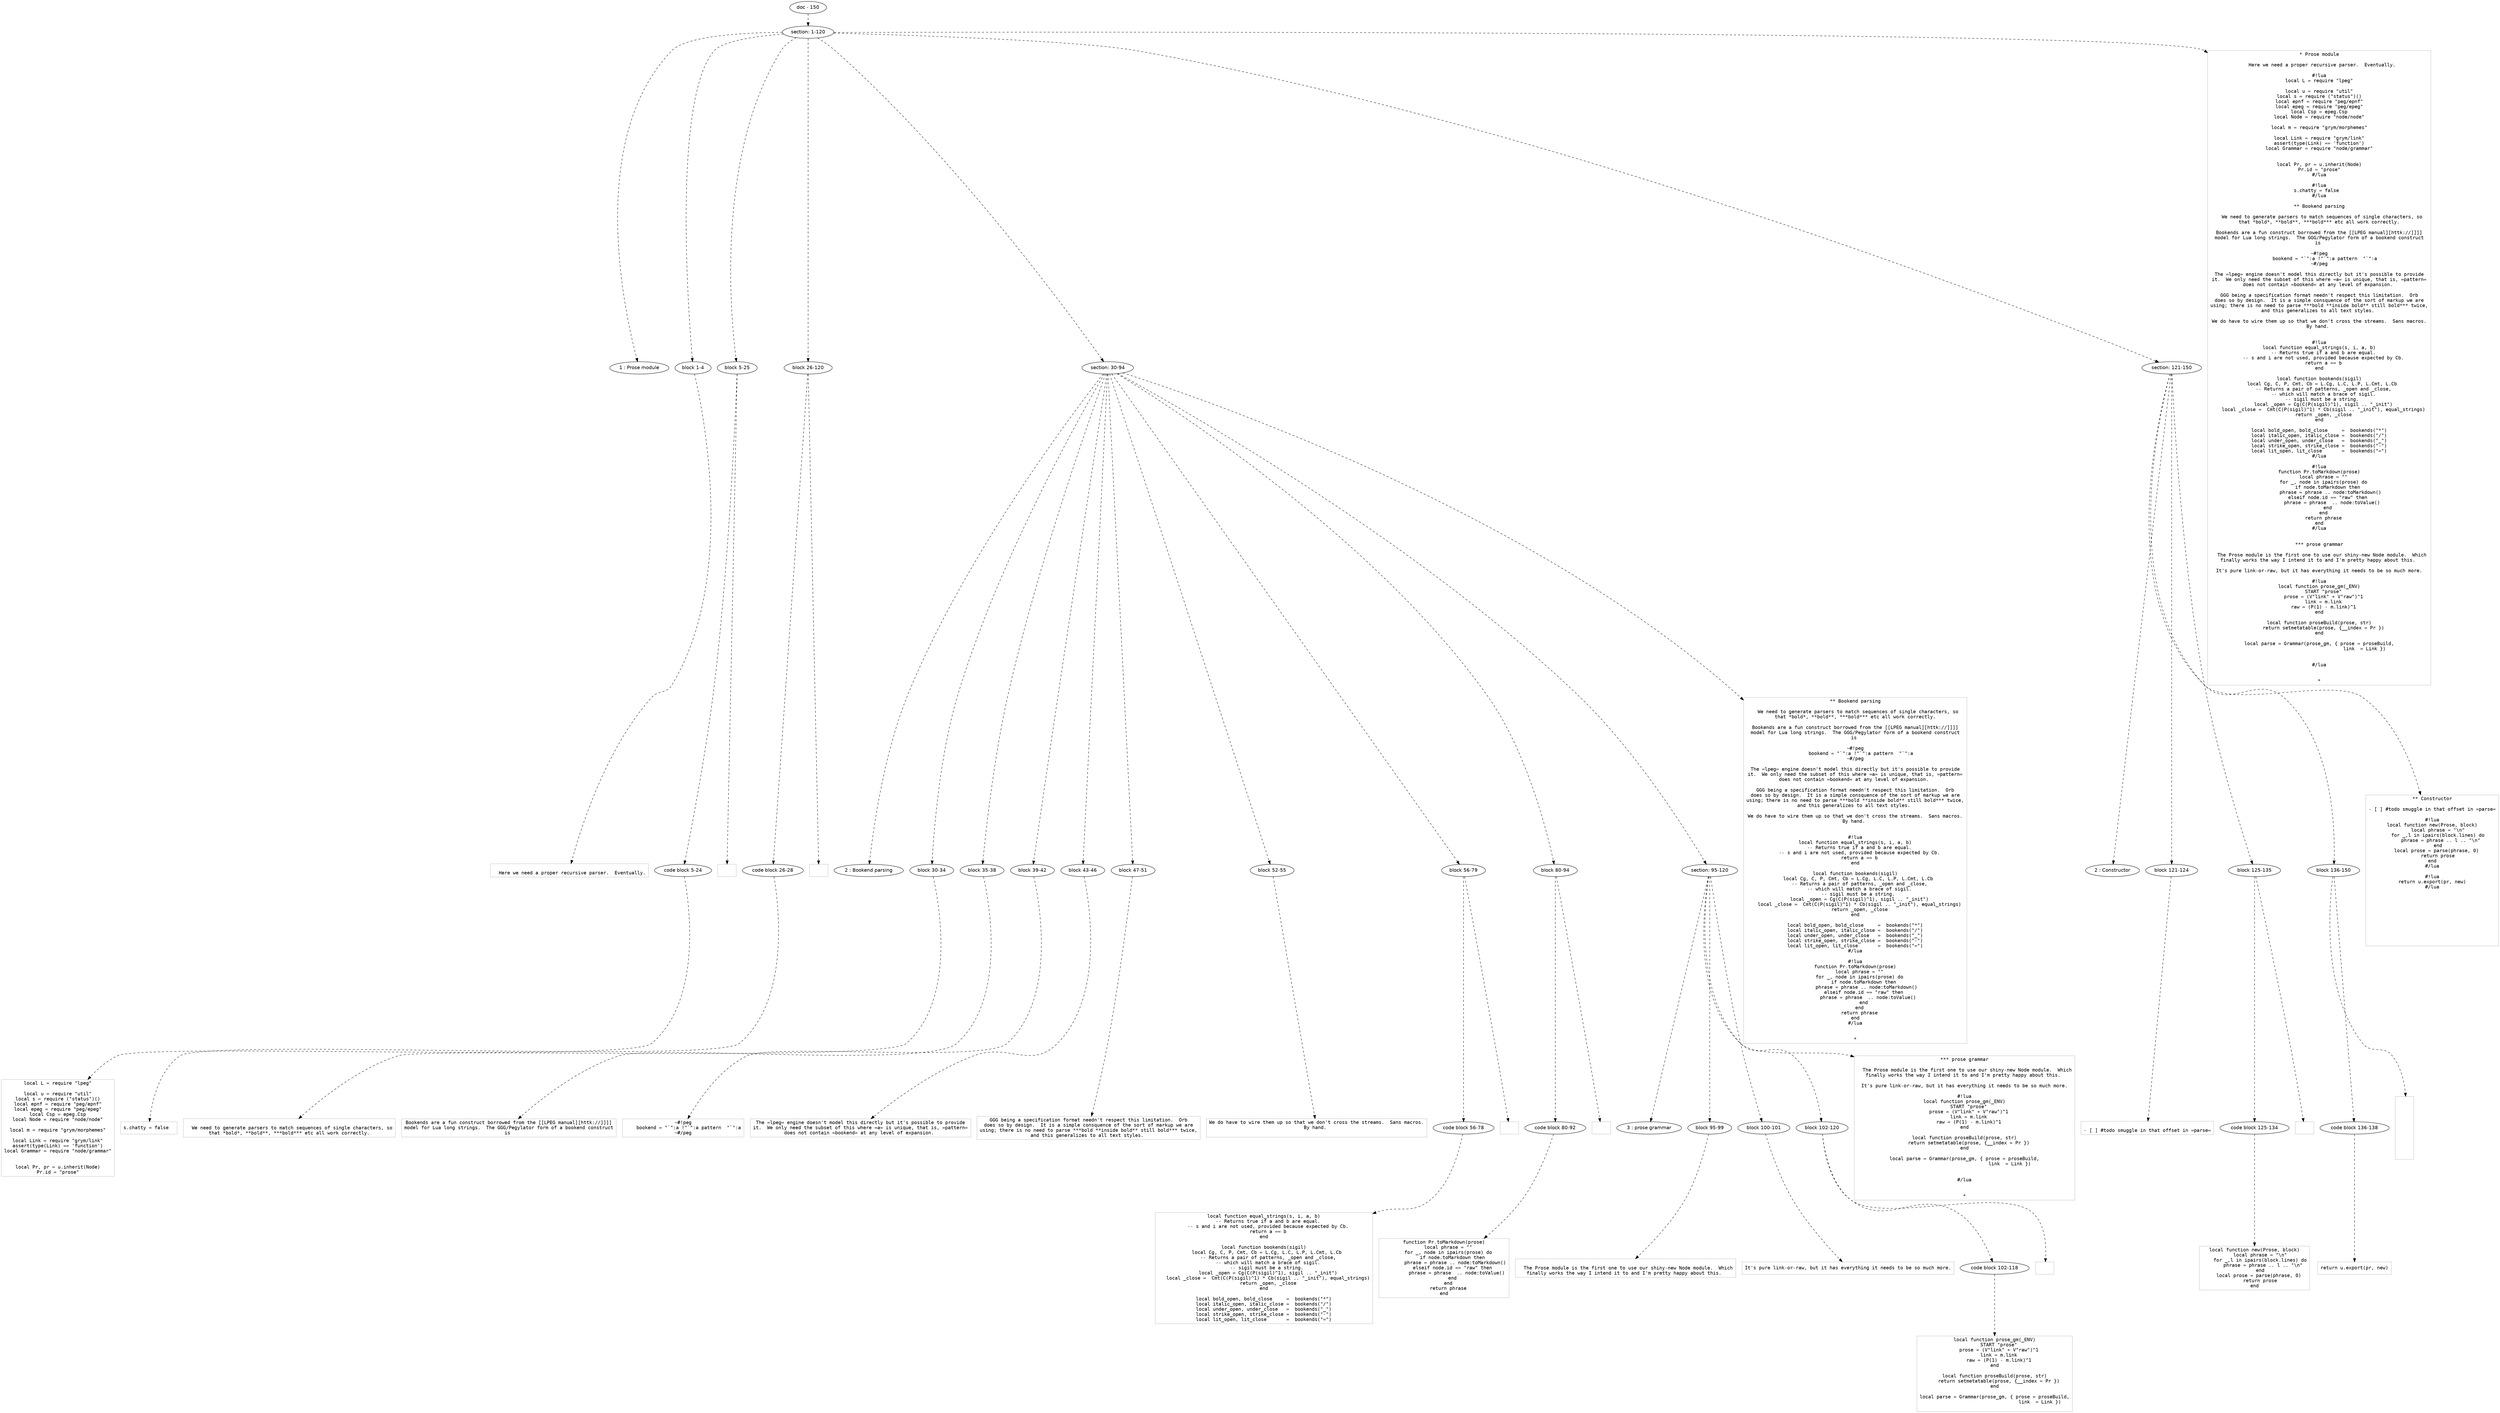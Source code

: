 digraph hierarchy {

node [fontname=Helvetica]
edge [style=dashed]

doc_0 [label="doc - 150"]


doc_0 -> { section_1}
{rank=same; section_1}

section_1 [label="section: 1-120"]


section_1 -> { header_2 block_3 block_4 block_5 section_6 section_7}
{rank=same; header_2 block_3 block_4 block_5 section_6 section_7}

header_2 [label="1 : Prose module"]

block_3 [label="block 1-4"]

block_4 [label="block 5-25"]

block_5 [label="block 26-120"]

section_6 [label="section: 30-94"]

section_7 [label="section: 121-150"]


block_3 -> leaf_8
leaf_8  [color=Gray,shape=rectangle,fontname=Inconsolata,label="
  Here we need a proper recursive parser.  Eventually.
"]
block_4 -> { codeblock_9}
{rank=same; codeblock_9}

codeblock_9 [label="code block 5-24"]


codeblock_9 -> leaf_10
leaf_10  [color=Gray,shape=rectangle,fontname=Inconsolata,label="local L = require \"lpeg\"

local u = require \"util\"
local s = require (\"status\")()
local epnf = require \"peg/epnf\"
local epeg = require \"peg/epeg\"
local Csp = epeg.Csp
local Node = require \"node/node\"

local m = require \"grym/morphemes\"

local Link = require \"grym/link\"
assert(type(Link) == 'function')
local Grammar = require \"node/grammar\"


local Pr, pr = u.inherit(Node)
Pr.id = \"prose\""]
block_4 -> leaf_11
leaf_11  [color=Gray,shape=rectangle,fontname=Inconsolata,label=""]
block_5 -> { codeblock_12}
{rank=same; codeblock_12}

codeblock_12 [label="code block 26-28"]


codeblock_12 -> leaf_13
leaf_13  [color=Gray,shape=rectangle,fontname=Inconsolata,label="s.chatty = false  "]
block_5 -> leaf_14
leaf_14  [color=Gray,shape=rectangle,fontname=Inconsolata,label=""]
section_6 -> { header_15 block_16 block_17 block_18 block_19 block_20 block_21 block_22 block_23 section_24}
{rank=same; header_15 block_16 block_17 block_18 block_19 block_20 block_21 block_22 block_23 section_24}

header_15 [label="2 : Bookend parsing"]

block_16 [label="block 30-34"]

block_17 [label="block 35-38"]

block_18 [label="block 39-42"]

block_19 [label="block 43-46"]

block_20 [label="block 47-51"]

block_21 [label="block 52-55"]

block_22 [label="block 56-79"]

block_23 [label="block 80-94"]

section_24 [label="section: 95-120"]


block_16 -> leaf_25
leaf_25  [color=Gray,shape=rectangle,fontname=Inconsolata,label="
  We need to generate parsers to match sequences of single characters, so
that *bold*, **bold**, ***bold*** etc all work correctly.
"]
block_17 -> leaf_26
leaf_26  [color=Gray,shape=rectangle,fontname=Inconsolata,label="Bookends are a fun construct borrowed from the [[LPEG manual][httk://]]]]
model for Lua long strings.  The GGG/Pegylator form of a bookend construct
is 
"]
block_18 -> leaf_27
leaf_27  [color=Gray,shape=rectangle,fontname=Inconsolata,label="~#!peg
    bookend = \"`\":a !\"`\":a pattern  \"`\":a
~#/peg
"]
block_19 -> leaf_28
leaf_28  [color=Gray,shape=rectangle,fontname=Inconsolata,label="The =lpeg= engine doesn't model this directly but it's possible to provide
it.  We only need the subset of this where =a= is unique, that is, =pattern=
does not contain =bookend= at any level of expansion. 
"]
block_20 -> leaf_29
leaf_29  [color=Gray,shape=rectangle,fontname=Inconsolata,label="GGG being a specification format needn't respect this limitation.  Orb
does so by design.  It is a simple consquence of the sort of markup we are
using; there is no need to parse ***bold **inside bold** still bold*** twice,
and this generalizes to all text styles. 
"]
block_21 -> leaf_30
leaf_30  [color=Gray,shape=rectangle,fontname=Inconsolata,label="We do have to wire them up so that we don't cross the streams.  Sans macros.
By hand. 

"]
block_22 -> { codeblock_31}
{rank=same; codeblock_31}

codeblock_31 [label="code block 56-78"]


codeblock_31 -> leaf_32
leaf_32  [color=Gray,shape=rectangle,fontname=Inconsolata,label="local function equal_strings(s, i, a, b)
   -- Returns true if a and b are equal.
   -- s and i are not used, provided because expected by Cb.
   return a == b
end

local function bookends(sigil)
  local Cg, C, P, Cmt, Cb = L.Cg, L.C, L.P, L.Cmt, L.Cb
   -- Returns a pair of patterns, _open and _close,
   -- which will match a brace of sigil.
   -- sigil must be a string. 
   local _open = Cg(C(P(sigil)^1), sigil .. \"_init\")
   local _close =  Cmt(C(P(sigil)^1) * Cb(sigil .. \"_init\"), equal_strings)
   return _open, _close
end

local bold_open, bold_close     =  bookends(\"*\")
local italic_open, italic_close =  bookends(\"/\")
local under_open, under_close   =  bookends(\"_\")
local strike_open, strike_close =  bookends(\"-\")
local lit_open, lit_close       =  bookends(\"=\")"]
block_22 -> leaf_33
leaf_33  [color=Gray,shape=rectangle,fontname=Inconsolata,label=""]
block_23 -> { codeblock_34}
{rank=same; codeblock_34}

codeblock_34 [label="code block 80-92"]


codeblock_34 -> leaf_35
leaf_35  [color=Gray,shape=rectangle,fontname=Inconsolata,label="function Pr.toMarkdown(prose)
   local phrase = \"\"
   for _, node in ipairs(prose) do
      if node.toMarkdown then
        phrase = phrase .. node:toMarkdown()
      elseif node.id == \"raw\" then
         phrase = phrase  .. node:toValue()
      end
   end
   return phrase
end"]
block_23 -> leaf_36
leaf_36  [color=Gray,shape=rectangle,fontname=Inconsolata,label="
"]
section_24 -> { header_37 block_38 block_39 block_40}
{rank=same; header_37 block_38 block_39 block_40}

header_37 [label="3 : prose grammar"]

block_38 [label="block 95-99"]

block_39 [label="block 100-101"]

block_40 [label="block 102-120"]


block_38 -> leaf_41
leaf_41  [color=Gray,shape=rectangle,fontname=Inconsolata,label="
  The Prose module is the first one to use our shiny-new Node module.  Which
finally works the way I intend it to and I'm pretty happy about this. 
"]
block_39 -> leaf_42
leaf_42  [color=Gray,shape=rectangle,fontname=Inconsolata,label="It's pure link-or-raw, but it has everything it needs to be so much more.
"]
block_40 -> { codeblock_43}
{rank=same; codeblock_43}

codeblock_43 [label="code block 102-118"]


codeblock_43 -> leaf_44
leaf_44  [color=Gray,shape=rectangle,fontname=Inconsolata,label="local function prose_gm(_ENV)
   START \"prose\"
   prose = (V\"link\" + V\"raw\")^1
   link = m.link
   raw = (P(1) - m.link)^1
end

local function proseBuild(prose, str)
   return setmetatable(prose, {__index = Pr })
end

local parse = Grammar(prose_gm, { prose = proseBuild,
                                  link  = Link })  

"]
block_40 -> leaf_45
leaf_45  [color=Gray,shape=rectangle,fontname=Inconsolata,label="
"]
section_24 -> leaf_46
leaf_46  [color=Gray,shape=rectangle,fontname=Inconsolata,label="*** prose grammar

  The Prose module is the first one to use our shiny-new Node module.  Which
finally works the way I intend it to and I'm pretty happy about this. 

It's pure link-or-raw, but it has everything it needs to be so much more.

#!lua
local function prose_gm(_ENV)
   START \"prose\"
   prose = (V\"link\" + V\"raw\")^1
   link = m.link
   raw = (P(1) - m.link)^1
end

local function proseBuild(prose, str)
   return setmetatable(prose, {__index = Pr })
end

local parse = Grammar(prose_gm, { prose = proseBuild,
                                  link  = Link })  


#/lua


*"]
section_6 -> leaf_47
leaf_47  [color=Gray,shape=rectangle,fontname=Inconsolata,label="** Bookend parsing

  We need to generate parsers to match sequences of single characters, so
that *bold*, **bold**, ***bold*** etc all work correctly.

Bookends are a fun construct borrowed from the [[LPEG manual][httk://]]]]
model for Lua long strings.  The GGG/Pegylator form of a bookend construct
is 

~#!peg
    bookend = \"`\":a !\"`\":a pattern  \"`\":a
~#/peg

The =lpeg= engine doesn't model this directly but it's possible to provide
it.  We only need the subset of this where =a= is unique, that is, =pattern=
does not contain =bookend= at any level of expansion. 

GGG being a specification format needn't respect this limitation.  Orb
does so by design.  It is a simple consquence of the sort of markup we are
using; there is no need to parse ***bold **inside bold** still bold*** twice,
and this generalizes to all text styles. 

We do have to wire them up so that we don't cross the streams.  Sans macros.
By hand. 


#!lua
local function equal_strings(s, i, a, b)
   -- Returns true if a and b are equal.
   -- s and i are not used, provided because expected by Cb.
   return a == b
end

local function bookends(sigil)
  local Cg, C, P, Cmt, Cb = L.Cg, L.C, L.P, L.Cmt, L.Cb
   -- Returns a pair of patterns, _open and _close,
   -- which will match a brace of sigil.
   -- sigil must be a string. 
   local _open = Cg(C(P(sigil)^1), sigil .. \"_init\")
   local _close =  Cmt(C(P(sigil)^1) * Cb(sigil .. \"_init\"), equal_strings)
   return _open, _close
end

local bold_open, bold_close     =  bookends(\"*\")
local italic_open, italic_close =  bookends(\"/\")
local under_open, under_close   =  bookends(\"_\")
local strike_open, strike_close =  bookends(\"-\")
local lit_open, lit_close       =  bookends(\"=\")
#/lua

#!lua
function Pr.toMarkdown(prose)
   local phrase = \"\"
   for _, node in ipairs(prose) do
      if node.toMarkdown then
        phrase = phrase .. node:toMarkdown()
      elseif node.id == \"raw\" then
         phrase = phrase  .. node:toValue()
      end
   end
   return phrase
end
#/lua


*"]
section_7 -> { header_48 block_49 block_50 block_51}
{rank=same; header_48 block_49 block_50 block_51}

header_48 [label="2 : Constructor"]

block_49 [label="block 121-124"]

block_50 [label="block 125-135"]

block_51 [label="block 136-150"]


block_49 -> leaf_52
leaf_52  [color=Gray,shape=rectangle,fontname=Inconsolata,label="
- [ ] #todo smuggle in that offset in =parse=
"]
block_50 -> { codeblock_53}
{rank=same; codeblock_53}

codeblock_53 [label="code block 125-134"]


codeblock_53 -> leaf_54
leaf_54  [color=Gray,shape=rectangle,fontname=Inconsolata,label="local function new(Prose, block)
    local phrase = \"\\n\"
    for _,l in ipairs(block.lines) do
      phrase = phrase .. l .. \"\\n\"
    end
    local prose = parse(phrase, 0) 
    return prose
end"]
block_50 -> leaf_55
leaf_55  [color=Gray,shape=rectangle,fontname=Inconsolata,label=""]
block_51 -> { codeblock_56}
{rank=same; codeblock_56}

codeblock_56 [label="code block 136-138"]


codeblock_56 -> leaf_57
leaf_57  [color=Gray,shape=rectangle,fontname=Inconsolata,label="return u.export(pr, new)"]
block_51 -> leaf_58
leaf_58  [color=Gray,shape=rectangle,fontname=Inconsolata,label="










"]
section_7 -> leaf_59
leaf_59  [color=Gray,shape=rectangle,fontname=Inconsolata,label="** Constructor

- [ ] #todo smuggle in that offset in =parse=

#!lua
local function new(Prose, block)
    local phrase = \"\\n\"
    for _,l in ipairs(block.lines) do
      phrase = phrase .. l .. \"\\n\"
    end
    local prose = parse(phrase, 0) 
    return prose
end
#/lua

#!lua
return u.export(pr, new)
#/lua










"]
section_1 -> leaf_60
leaf_60  [color=Gray,shape=rectangle,fontname=Inconsolata,label="* Prose module

  Here we need a proper recursive parser.  Eventually.

#!lua
local L = require \"lpeg\"

local u = require \"util\"
local s = require (\"status\")()
local epnf = require \"peg/epnf\"
local epeg = require \"peg/epeg\"
local Csp = epeg.Csp
local Node = require \"node/node\"

local m = require \"grym/morphemes\"

local Link = require \"grym/link\"
assert(type(Link) == 'function')
local Grammar = require \"node/grammar\"


local Pr, pr = u.inherit(Node)
Pr.id = \"prose\"
#/lua

#!lua
s.chatty = false  
#/lua

** Bookend parsing

  We need to generate parsers to match sequences of single characters, so
that *bold*, **bold**, ***bold*** etc all work correctly.

Bookends are a fun construct borrowed from the [[LPEG manual][httk://]]]]
model for Lua long strings.  The GGG/Pegylator form of a bookend construct
is 

~#!peg
    bookend = \"`\":a !\"`\":a pattern  \"`\":a
~#/peg

The =lpeg= engine doesn't model this directly but it's possible to provide
it.  We only need the subset of this where =a= is unique, that is, =pattern=
does not contain =bookend= at any level of expansion. 

GGG being a specification format needn't respect this limitation.  Orb
does so by design.  It is a simple consquence of the sort of markup we are
using; there is no need to parse ***bold **inside bold** still bold*** twice,
and this generalizes to all text styles. 

We do have to wire them up so that we don't cross the streams.  Sans macros.
By hand. 


#!lua
local function equal_strings(s, i, a, b)
   -- Returns true if a and b are equal.
   -- s and i are not used, provided because expected by Cb.
   return a == b
end

local function bookends(sigil)
  local Cg, C, P, Cmt, Cb = L.Cg, L.C, L.P, L.Cmt, L.Cb
   -- Returns a pair of patterns, _open and _close,
   -- which will match a brace of sigil.
   -- sigil must be a string. 
   local _open = Cg(C(P(sigil)^1), sigil .. \"_init\")
   local _close =  Cmt(C(P(sigil)^1) * Cb(sigil .. \"_init\"), equal_strings)
   return _open, _close
end

local bold_open, bold_close     =  bookends(\"*\")
local italic_open, italic_close =  bookends(\"/\")
local under_open, under_close   =  bookends(\"_\")
local strike_open, strike_close =  bookends(\"-\")
local lit_open, lit_close       =  bookends(\"=\")
#/lua

#!lua
function Pr.toMarkdown(prose)
   local phrase = \"\"
   for _, node in ipairs(prose) do
      if node.toMarkdown then
        phrase = phrase .. node:toMarkdown()
      elseif node.id == \"raw\" then
         phrase = phrase  .. node:toValue()
      end
   end
   return phrase
end
#/lua


*** prose grammar

  The Prose module is the first one to use our shiny-new Node module.  Which
finally works the way I intend it to and I'm pretty happy about this. 

It's pure link-or-raw, but it has everything it needs to be so much more.

#!lua
local function prose_gm(_ENV)
   START \"prose\"
   prose = (V\"link\" + V\"raw\")^1
   link = m.link
   raw = (P(1) - m.link)^1
end

local function proseBuild(prose, str)
   return setmetatable(prose, {__index = Pr })
end

local parse = Grammar(prose_gm, { prose = proseBuild,
                                  link  = Link })  


#/lua


*"]

}
